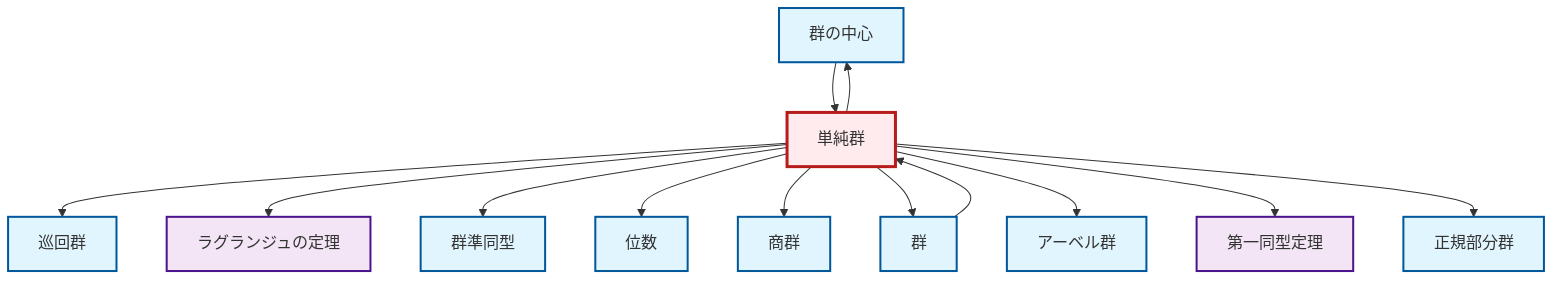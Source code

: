 graph TD
    classDef definition fill:#e1f5fe,stroke:#01579b,stroke-width:2px
    classDef theorem fill:#f3e5f5,stroke:#4a148c,stroke-width:2px
    classDef axiom fill:#fff3e0,stroke:#e65100,stroke-width:2px
    classDef example fill:#e8f5e9,stroke:#1b5e20,stroke-width:2px
    classDef current fill:#ffebee,stroke:#b71c1c,stroke-width:3px
    def-center-of-group["群の中心"]:::definition
    thm-lagrange["ラグランジュの定理"]:::theorem
    def-simple-group["単純群"]:::definition
    def-quotient-group["商群"]:::definition
    def-group["群"]:::definition
    def-normal-subgroup["正規部分群"]:::definition
    def-order["位数"]:::definition
    def-abelian-group["アーベル群"]:::definition
    def-cyclic-group["巡回群"]:::definition
    thm-first-isomorphism["第一同型定理"]:::theorem
    def-homomorphism["群準同型"]:::definition
    def-simple-group --> def-cyclic-group
    def-simple-group --> thm-lagrange
    def-simple-group --> def-homomorphism
    def-group --> def-simple-group
    def-simple-group --> def-order
    def-center-of-group --> def-simple-group
    def-simple-group --> def-quotient-group
    def-simple-group --> def-group
    def-simple-group --> def-abelian-group
    def-simple-group --> thm-first-isomorphism
    def-simple-group --> def-center-of-group
    def-simple-group --> def-normal-subgroup
    class def-simple-group current